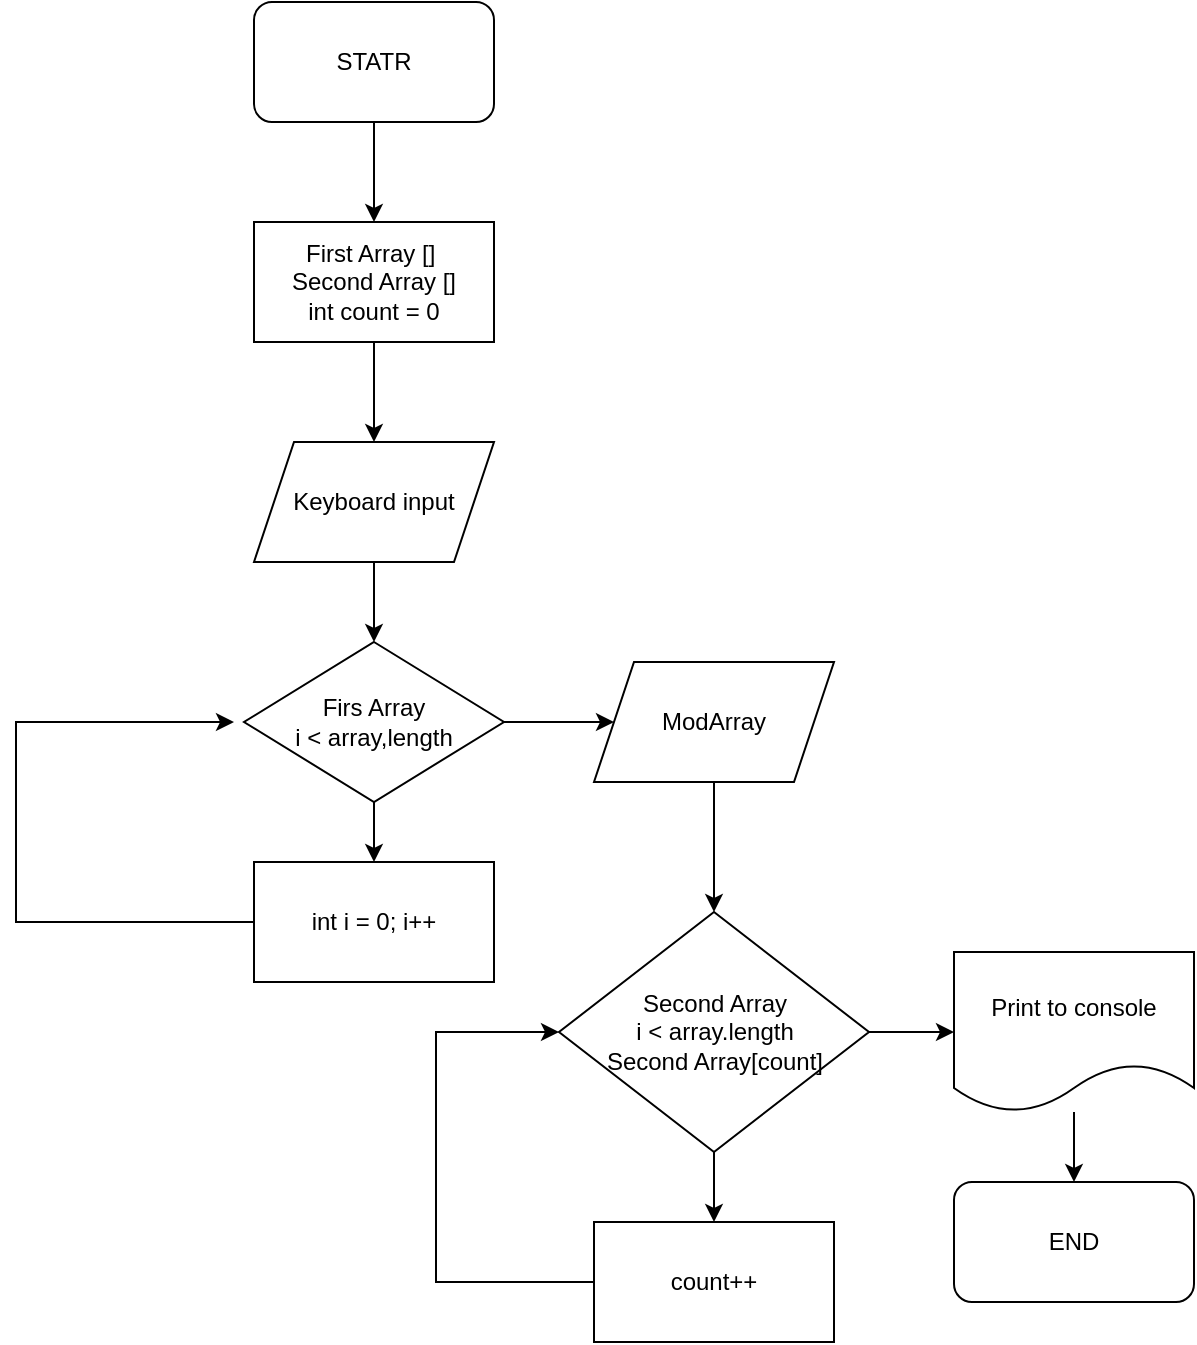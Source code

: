 <mxfile version="22.1.11" type="device">
  <diagram name="Страница — 1" id="jGiX2baK9UznTOppfsZ1">
    <mxGraphModel dx="880" dy="479" grid="1" gridSize="10" guides="1" tooltips="1" connect="1" arrows="1" fold="1" page="1" pageScale="1" pageWidth="827" pageHeight="1169" math="0" shadow="0">
      <root>
        <mxCell id="0" />
        <mxCell id="1" parent="0" />
        <mxCell id="d9ZxMhoozpsZAnbKxT84-6" value="" style="edgeStyle=orthogonalEdgeStyle;rounded=0;orthogonalLoop=1;jettySize=auto;html=1;" edge="1" parent="1" source="d9ZxMhoozpsZAnbKxT84-2" target="d9ZxMhoozpsZAnbKxT84-4">
          <mxGeometry relative="1" as="geometry" />
        </mxCell>
        <mxCell id="d9ZxMhoozpsZAnbKxT84-2" value="STATR" style="rounded=1;whiteSpace=wrap;html=1;" vertex="1" parent="1">
          <mxGeometry x="350" y="10" width="120" height="60" as="geometry" />
        </mxCell>
        <mxCell id="d9ZxMhoozpsZAnbKxT84-8" value="" style="edgeStyle=orthogonalEdgeStyle;rounded=0;orthogonalLoop=1;jettySize=auto;html=1;" edge="1" parent="1" source="d9ZxMhoozpsZAnbKxT84-4" target="d9ZxMhoozpsZAnbKxT84-7">
          <mxGeometry relative="1" as="geometry" />
        </mxCell>
        <mxCell id="d9ZxMhoozpsZAnbKxT84-4" value="First Array []&amp;nbsp;&lt;br&gt;Second Array []&lt;br&gt;int count = 0" style="rounded=0;whiteSpace=wrap;html=1;" vertex="1" parent="1">
          <mxGeometry x="350" y="120" width="120" height="60" as="geometry" />
        </mxCell>
        <mxCell id="d9ZxMhoozpsZAnbKxT84-10" value="" style="edgeStyle=orthogonalEdgeStyle;rounded=0;orthogonalLoop=1;jettySize=auto;html=1;" edge="1" parent="1" source="d9ZxMhoozpsZAnbKxT84-7" target="d9ZxMhoozpsZAnbKxT84-9">
          <mxGeometry relative="1" as="geometry" />
        </mxCell>
        <mxCell id="d9ZxMhoozpsZAnbKxT84-7" value="Keyboard input" style="shape=parallelogram;perimeter=parallelogramPerimeter;whiteSpace=wrap;html=1;fixedSize=1;" vertex="1" parent="1">
          <mxGeometry x="350" y="230" width="120" height="60" as="geometry" />
        </mxCell>
        <mxCell id="d9ZxMhoozpsZAnbKxT84-18" value="" style="edgeStyle=orthogonalEdgeStyle;rounded=0;orthogonalLoop=1;jettySize=auto;html=1;" edge="1" parent="1" source="d9ZxMhoozpsZAnbKxT84-9" target="d9ZxMhoozpsZAnbKxT84-11">
          <mxGeometry relative="1" as="geometry" />
        </mxCell>
        <mxCell id="d9ZxMhoozpsZAnbKxT84-21" value="" style="edgeStyle=orthogonalEdgeStyle;rounded=0;orthogonalLoop=1;jettySize=auto;html=1;" edge="1" parent="1" source="d9ZxMhoozpsZAnbKxT84-9">
          <mxGeometry relative="1" as="geometry">
            <mxPoint x="530" y="370" as="targetPoint" />
          </mxGeometry>
        </mxCell>
        <mxCell id="d9ZxMhoozpsZAnbKxT84-9" value="Firs Array&lt;br&gt;i &amp;lt; array,length" style="rhombus;whiteSpace=wrap;html=1;" vertex="1" parent="1">
          <mxGeometry x="345" y="330" width="130" height="80" as="geometry" />
        </mxCell>
        <mxCell id="d9ZxMhoozpsZAnbKxT84-12" style="edgeStyle=orthogonalEdgeStyle;rounded=0;orthogonalLoop=1;jettySize=auto;html=1;" edge="1" parent="1" source="d9ZxMhoozpsZAnbKxT84-11">
          <mxGeometry relative="1" as="geometry">
            <mxPoint x="340" y="370" as="targetPoint" />
            <Array as="points">
              <mxPoint x="231" y="470" />
            </Array>
          </mxGeometry>
        </mxCell>
        <mxCell id="d9ZxMhoozpsZAnbKxT84-11" value="int i = 0; i++" style="rounded=0;whiteSpace=wrap;html=1;" vertex="1" parent="1">
          <mxGeometry x="350" y="440" width="120" height="60" as="geometry" />
        </mxCell>
        <mxCell id="d9ZxMhoozpsZAnbKxT84-24" value="" style="edgeStyle=orthogonalEdgeStyle;rounded=0;orthogonalLoop=1;jettySize=auto;html=1;" edge="1" parent="1" source="d9ZxMhoozpsZAnbKxT84-22" target="d9ZxMhoozpsZAnbKxT84-23">
          <mxGeometry relative="1" as="geometry" />
        </mxCell>
        <mxCell id="d9ZxMhoozpsZAnbKxT84-22" value="ModArray" style="shape=parallelogram;perimeter=parallelogramPerimeter;whiteSpace=wrap;html=1;fixedSize=1;" vertex="1" parent="1">
          <mxGeometry x="520" y="340" width="120" height="60" as="geometry" />
        </mxCell>
        <mxCell id="d9ZxMhoozpsZAnbKxT84-27" value="" style="edgeStyle=orthogonalEdgeStyle;rounded=0;orthogonalLoop=1;jettySize=auto;html=1;" edge="1" parent="1" source="d9ZxMhoozpsZAnbKxT84-23" target="d9ZxMhoozpsZAnbKxT84-25">
          <mxGeometry relative="1" as="geometry" />
        </mxCell>
        <mxCell id="d9ZxMhoozpsZAnbKxT84-29" value="" style="edgeStyle=orthogonalEdgeStyle;rounded=0;orthogonalLoop=1;jettySize=auto;html=1;" edge="1" parent="1" source="d9ZxMhoozpsZAnbKxT84-23" target="d9ZxMhoozpsZAnbKxT84-28">
          <mxGeometry relative="1" as="geometry" />
        </mxCell>
        <mxCell id="d9ZxMhoozpsZAnbKxT84-23" value="Second Array&lt;br&gt;i &amp;lt; array.length&lt;br&gt;Second Array[count]" style="rhombus;whiteSpace=wrap;html=1;" vertex="1" parent="1">
          <mxGeometry x="502.5" y="465" width="155" height="120" as="geometry" />
        </mxCell>
        <mxCell id="d9ZxMhoozpsZAnbKxT84-26" style="edgeStyle=orthogonalEdgeStyle;rounded=0;orthogonalLoop=1;jettySize=auto;html=1;entryX=0;entryY=0.5;entryDx=0;entryDy=0;" edge="1" parent="1" source="d9ZxMhoozpsZAnbKxT84-25" target="d9ZxMhoozpsZAnbKxT84-23">
          <mxGeometry relative="1" as="geometry">
            <mxPoint x="440" y="520" as="targetPoint" />
            <Array as="points">
              <mxPoint x="441" y="650" />
              <mxPoint x="441" y="525" />
            </Array>
          </mxGeometry>
        </mxCell>
        <mxCell id="d9ZxMhoozpsZAnbKxT84-25" value="count++" style="rounded=0;whiteSpace=wrap;html=1;" vertex="1" parent="1">
          <mxGeometry x="520" y="620" width="120" height="60" as="geometry" />
        </mxCell>
        <mxCell id="d9ZxMhoozpsZAnbKxT84-31" value="" style="edgeStyle=orthogonalEdgeStyle;rounded=0;orthogonalLoop=1;jettySize=auto;html=1;" edge="1" parent="1" source="d9ZxMhoozpsZAnbKxT84-28" target="d9ZxMhoozpsZAnbKxT84-30">
          <mxGeometry relative="1" as="geometry" />
        </mxCell>
        <mxCell id="d9ZxMhoozpsZAnbKxT84-28" value="Print to console" style="shape=document;whiteSpace=wrap;html=1;boundedLbl=1;" vertex="1" parent="1">
          <mxGeometry x="700" y="485" width="120" height="80" as="geometry" />
        </mxCell>
        <mxCell id="d9ZxMhoozpsZAnbKxT84-30" value="END" style="rounded=1;whiteSpace=wrap;html=1;" vertex="1" parent="1">
          <mxGeometry x="700" y="600" width="120" height="60" as="geometry" />
        </mxCell>
      </root>
    </mxGraphModel>
  </diagram>
</mxfile>
